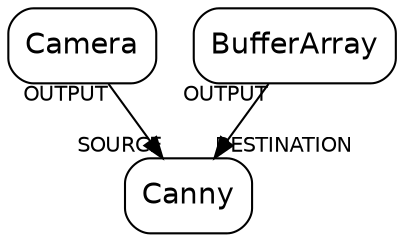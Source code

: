 # dot camera.dot -Tpng  -ocamera.png

digraph stream
{
    node [shape = box, fontname = Helvetica, style = "rounded"]
    "Camera" -> "Canny" [headlabel = "SOURCE", taillabel = "OUTPUT", labelfontname = Helvetica, labelfontsize = "10pt"]
    "BufferArray" -> "Canny" [headlabel = "DESTINATION", taillabel = "OUTPUT", labelfontname = Helvetica, labelfontsize = "10pt"]
}